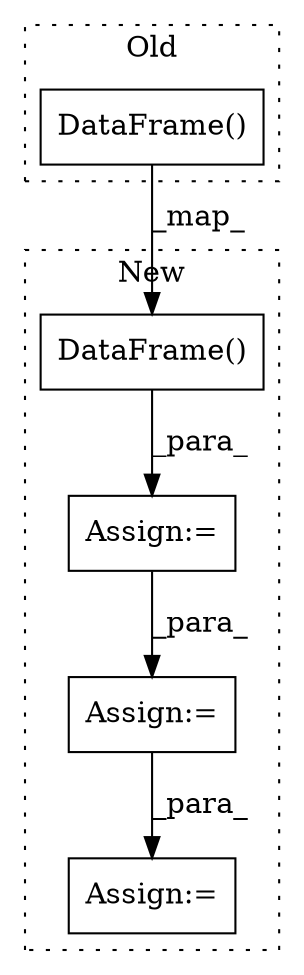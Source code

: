 digraph G {
subgraph cluster0 {
1 [label="DataFrame()" a="75" s="8621,8646" l="13,37" shape="box"];
label = "Old";
style="dotted";
}
subgraph cluster1 {
2 [label="DataFrame()" a="75" s="8696,8721" l="13,37" shape="box"];
3 [label="Assign:=" a="68" s="8693" l="3" shape="box"];
4 [label="Assign:=" a="68" s="8835" l="3" shape="box"];
5 [label="Assign:=" a="68" s="8773" l="3" shape="box"];
label = "New";
style="dotted";
}
1 -> 2 [label="_map_"];
2 -> 3 [label="_para_"];
3 -> 5 [label="_para_"];
5 -> 4 [label="_para_"];
}